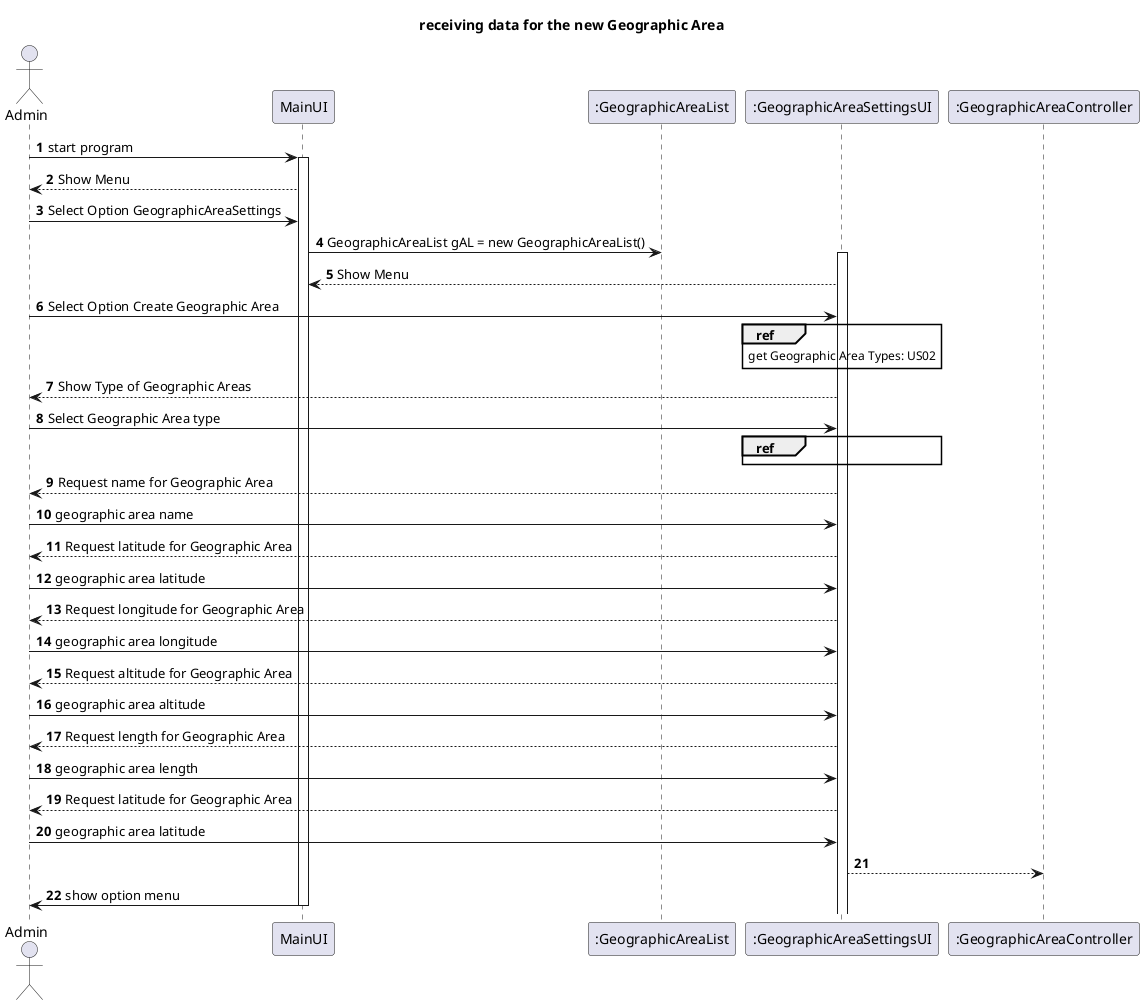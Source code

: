 @startuml

title US03 \n Create a Geographic Area \n Success Case

autonumber

actor Admin

Admin -> MainUI: start program
activate MainUI
MainUI --> Admin: Show Menu
Admin -> MainUI: Select Option GeographicAreaSettings
MainUI -> ":GeographicAreaList": GeographicAreaList gAL = new GeographicAreaList()
activate ":GeographicAreaSettingsUI"
":GeographicAreaSettingsUI" --> MainUI: Show Menu
Admin ->  ":GeographicAreaSettingsUI": Select Option Create Geographic Area
Ref over  ":GeographicAreaSettingsUI"
get Geographic Area Types: US02
end ref
":GeographicAreaSettingsUI" --> Admin: Show Type of Geographic Areas
 Admin ->  ":GeographicAreaSettingsUI": Select Geographic Area type
Ref over ":GeographicAreaSettingsUI":
Title: receiving data for the new Geographic Area
":GeographicAreaSettingsUI" --> Admin: Request name for Geographic Area
Admin -> ":GeographicAreaSettingsUI": geographic area name
":GeographicAreaSettingsUI" --> Admin: Request latitude for Geographic Area
Admin -> ":GeographicAreaSettingsUI": geographic area latitude
":GeographicAreaSettingsUI" --> Admin: Request longitude for Geographic Area
Admin -> ":GeographicAreaSettingsUI": geographic area longitude
":GeographicAreaSettingsUI" --> Admin: Request altitude for Geographic Area
Admin -> ":GeographicAreaSettingsUI": geographic area altitude
":GeographicAreaSettingsUI" --> Admin: Request length for Geographic Area
Admin -> ":GeographicAreaSettingsUI": geographic area length
":GeographicAreaSettingsUI" --> Admin: Request latitude for Geographic Area
Admin -> ":GeographicAreaSettingsUI": geographic area latitude





":GeographicAreaSettingsUI" --> ":GeographicAreaController":






MainUI -> Admin: show option menu

deactivate MainUI


@enduml
